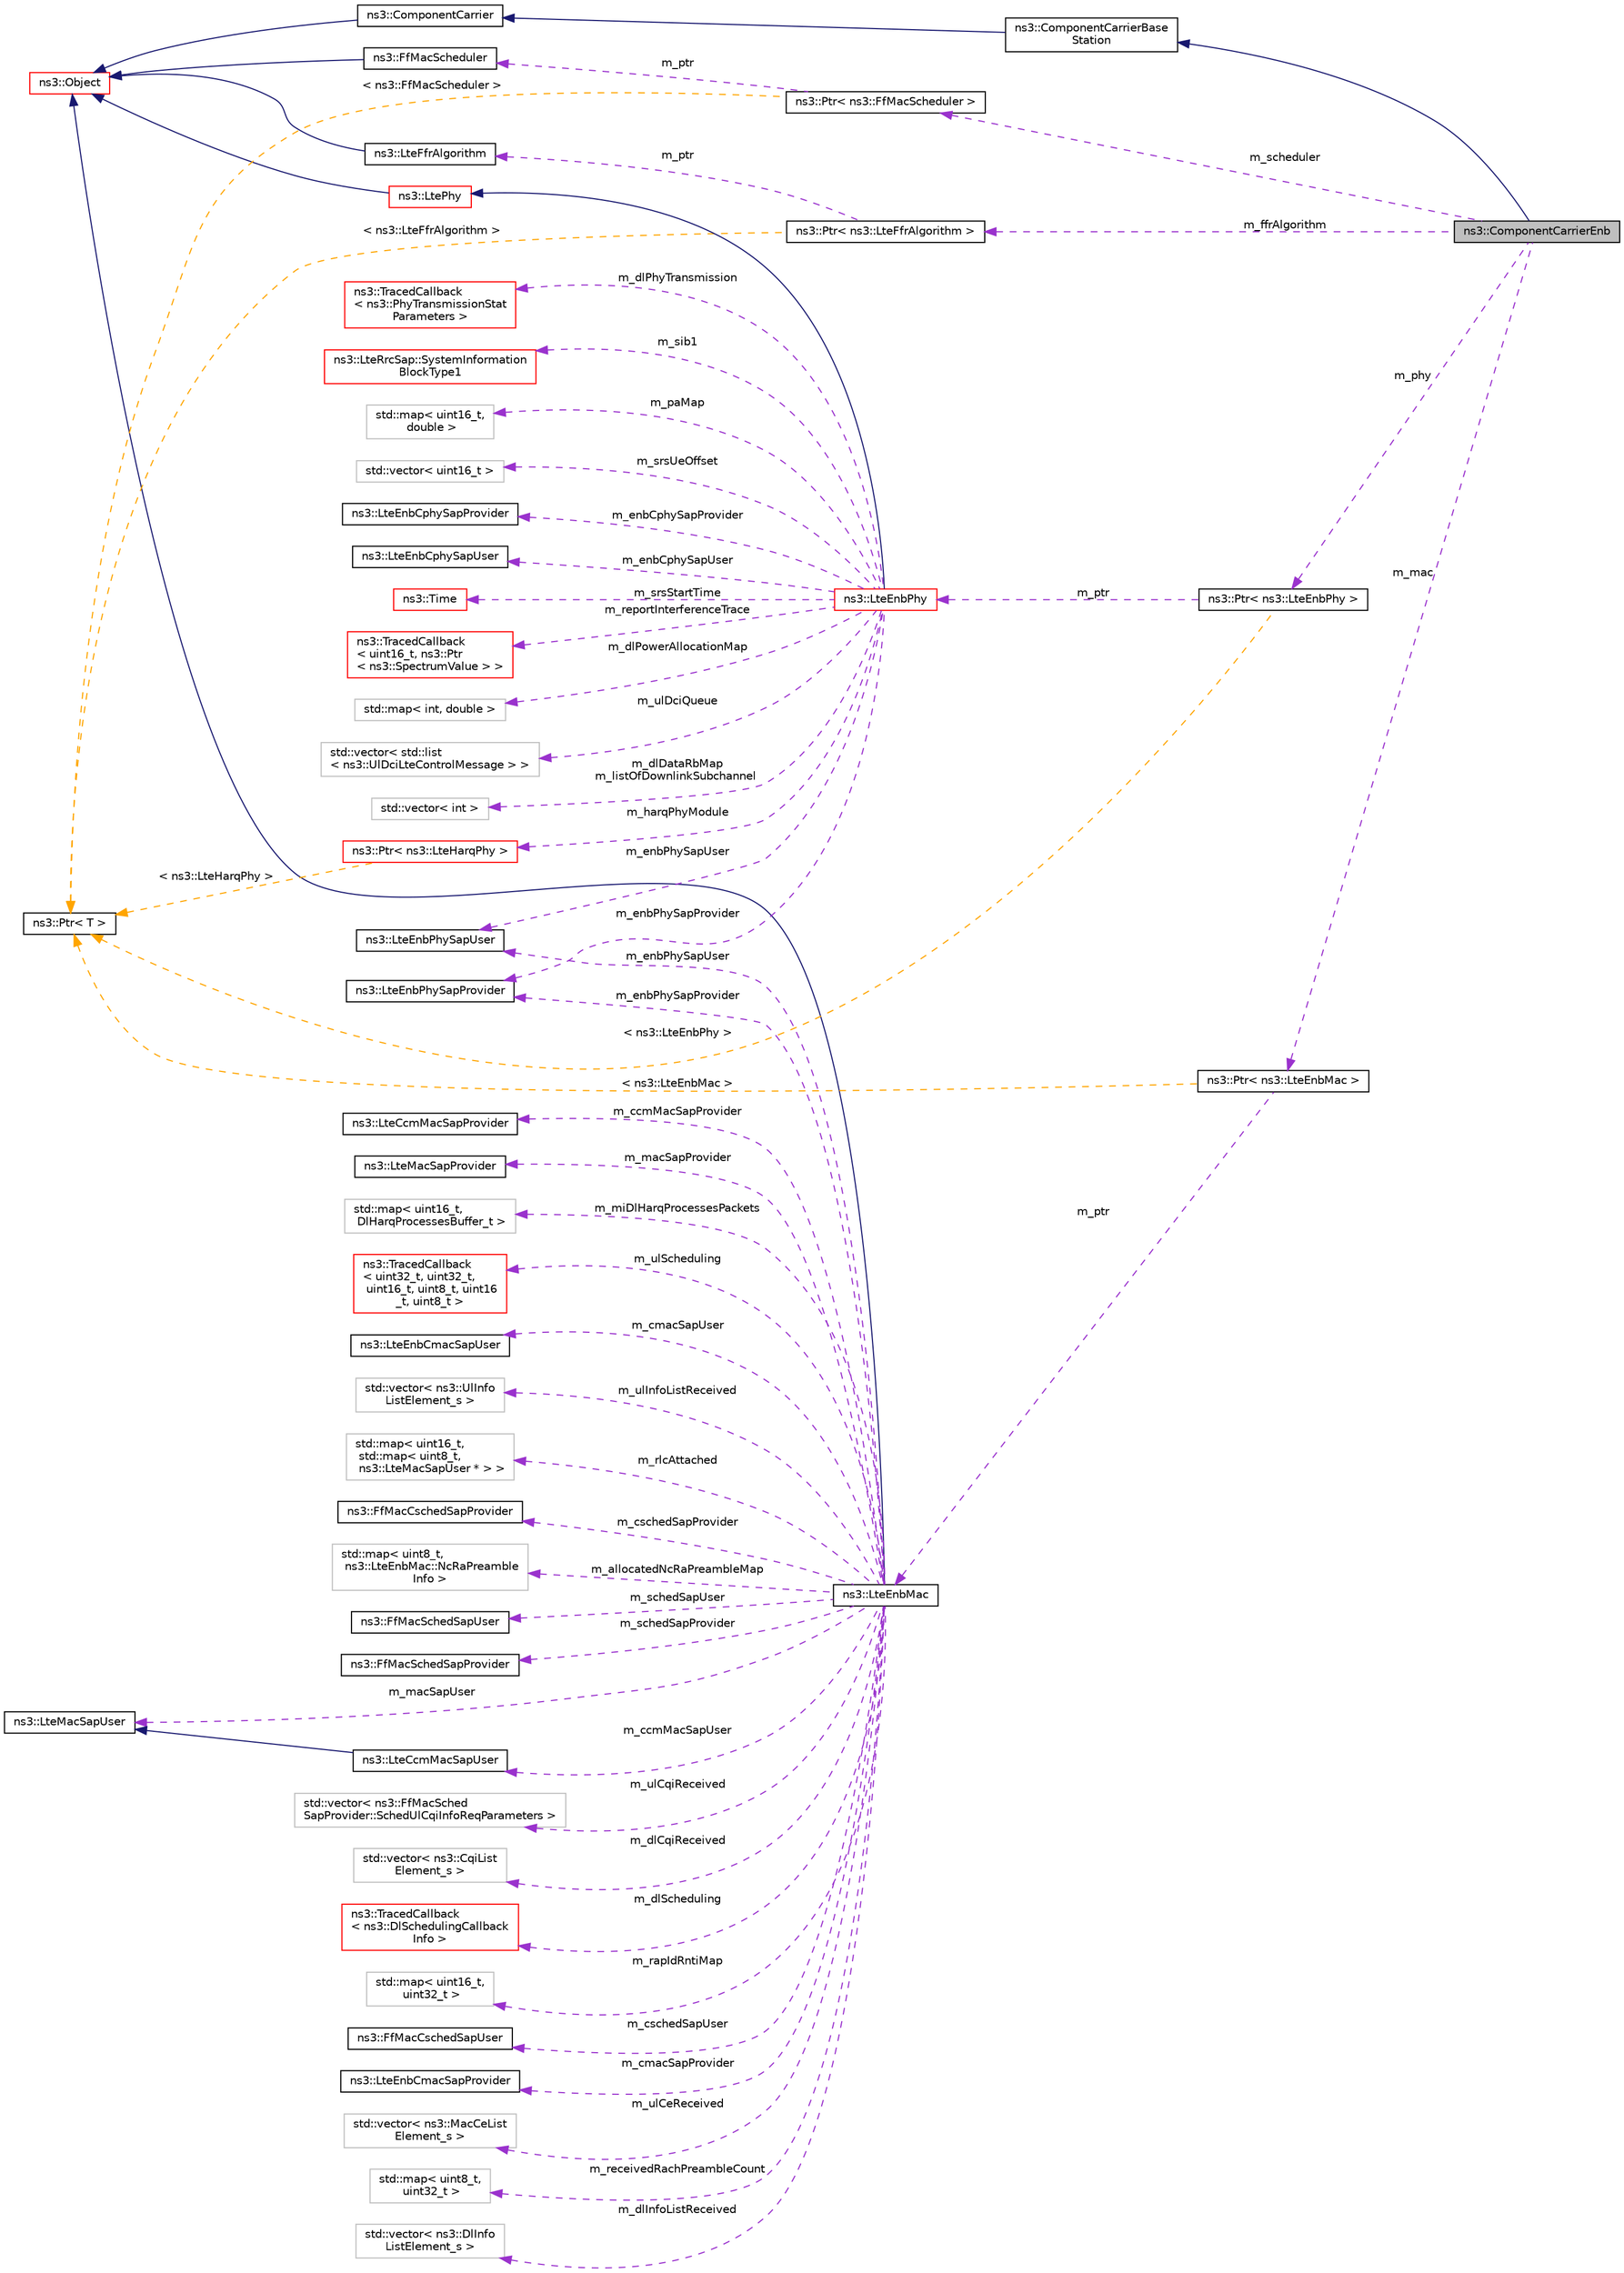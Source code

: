 digraph "ns3::ComponentCarrierEnb"
{
 // LATEX_PDF_SIZE
  edge [fontname="Helvetica",fontsize="10",labelfontname="Helvetica",labelfontsize="10"];
  node [fontname="Helvetica",fontsize="10",shape=record];
  rankdir="LR";
  Node1 [label="ns3::ComponentCarrierEnb",height=0.2,width=0.4,color="black", fillcolor="grey75", style="filled", fontcolor="black",tooltip="Defines a single carrier for enb, and contains pointers to LteEnbPhy, LteEnbMac, LteFfrAlgorithm,..."];
  Node2 -> Node1 [dir="back",color="midnightblue",fontsize="10",style="solid",fontname="Helvetica"];
  Node2 [label="ns3::ComponentCarrierBase\lStation",height=0.2,width=0.4,color="black", fillcolor="white", style="filled",URL="$classns3_1_1_component_carrier_base_station.html",tooltip="Defines a Base station, that is a ComponentCarrier but with a cell Id."];
  Node3 -> Node2 [dir="back",color="midnightblue",fontsize="10",style="solid",fontname="Helvetica"];
  Node3 [label="ns3::ComponentCarrier",height=0.2,width=0.4,color="black", fillcolor="white", style="filled",URL="$classns3_1_1_component_carrier.html",tooltip="ComponentCarrier Object, it defines a single Carrier This is the parent class for both ComponentCarri..."];
  Node4 -> Node3 [dir="back",color="midnightblue",fontsize="10",style="solid",fontname="Helvetica"];
  Node4 [label="ns3::Object",height=0.2,width=0.4,color="red", fillcolor="white", style="filled",URL="$classns3_1_1_object.html",tooltip="A base class which provides memory management and object aggregation."];
  Node11 -> Node1 [dir="back",color="darkorchid3",fontsize="10",style="dashed",label=" m_ffrAlgorithm" ,fontname="Helvetica"];
  Node11 [label="ns3::Ptr\< ns3::LteFfrAlgorithm \>",height=0.2,width=0.4,color="black", fillcolor="white", style="filled",URL="$classns3_1_1_ptr.html",tooltip=" "];
  Node12 -> Node11 [dir="back",color="darkorchid3",fontsize="10",style="dashed",label=" m_ptr" ,fontname="Helvetica"];
  Node12 [label="ns3::LteFfrAlgorithm",height=0.2,width=0.4,color="black", fillcolor="white", style="filled",URL="$classns3_1_1_lte_ffr_algorithm.html",tooltip="The abstract base class of a Frequency Reuse algorithm."];
  Node4 -> Node12 [dir="back",color="midnightblue",fontsize="10",style="solid",fontname="Helvetica"];
  Node13 -> Node11 [dir="back",color="orange",fontsize="10",style="dashed",label=" \< ns3::LteFfrAlgorithm \>" ,fontname="Helvetica"];
  Node13 [label="ns3::Ptr\< T \>",height=0.2,width=0.4,color="black", fillcolor="white", style="filled",URL="$classns3_1_1_ptr.html",tooltip="Smart pointer class similar to boost::intrusive_ptr."];
  Node14 -> Node1 [dir="back",color="darkorchid3",fontsize="10",style="dashed",label=" m_mac" ,fontname="Helvetica"];
  Node14 [label="ns3::Ptr\< ns3::LteEnbMac \>",height=0.2,width=0.4,color="black", fillcolor="white", style="filled",URL="$classns3_1_1_ptr.html",tooltip=" "];
  Node15 -> Node14 [dir="back",color="darkorchid3",fontsize="10",style="dashed",label=" m_ptr" ,fontname="Helvetica"];
  Node15 [label="ns3::LteEnbMac",height=0.2,width=0.4,color="black", fillcolor="white", style="filled",URL="$classns3_1_1_lte_enb_mac.html",tooltip="This class implements the MAC layer of the eNodeB device."];
  Node4 -> Node15 [dir="back",color="midnightblue",fontsize="10",style="solid",fontname="Helvetica"];
  Node16 -> Node15 [dir="back",color="darkorchid3",fontsize="10",style="dashed",label=" m_schedSapUser" ,fontname="Helvetica"];
  Node16 [label="ns3::FfMacSchedSapUser",height=0.2,width=0.4,color="black", fillcolor="white", style="filled",URL="$classns3_1_1_ff_mac_sched_sap_user.html",tooltip="FfMacSchedSapUser class."];
  Node17 -> Node15 [dir="back",color="darkorchid3",fontsize="10",style="dashed",label=" m_schedSapProvider" ,fontname="Helvetica"];
  Node17 [label="ns3::FfMacSchedSapProvider",height=0.2,width=0.4,color="black", fillcolor="white", style="filled",URL="$classns3_1_1_ff_mac_sched_sap_provider.html",tooltip="Provides the SCHED SAP."];
  Node18 -> Node15 [dir="back",color="darkorchid3",fontsize="10",style="dashed",label=" m_ccmMacSapUser" ,fontname="Helvetica"];
  Node18 [label="ns3::LteCcmMacSapUser",height=0.2,width=0.4,color="black", fillcolor="white", style="filled",URL="$classns3_1_1_lte_ccm_mac_sap_user.html",tooltip="Service Access Point (SAP) offered by MAC to the component carrier manager (CCM)."];
  Node19 -> Node18 [dir="back",color="midnightblue",fontsize="10",style="solid",fontname="Helvetica"];
  Node19 [label="ns3::LteMacSapUser",height=0.2,width=0.4,color="black", fillcolor="white", style="filled",URL="$classns3_1_1_lte_mac_sap_user.html",tooltip="Service Access Point (SAP) offered by the MAC to the RLC See Femto Forum MAC Scheduler Interface Spec..."];
  Node20 -> Node15 [dir="back",color="darkorchid3",fontsize="10",style="dashed",label=" m_enbPhySapUser" ,fontname="Helvetica"];
  Node20 [label="ns3::LteEnbPhySapUser",height=0.2,width=0.4,color="black", fillcolor="white", style="filled",URL="$classns3_1_1_lte_enb_phy_sap_user.html",tooltip="Service Access Point (SAP) offered by the eNB-PHY to the eNB-MAC."];
  Node21 -> Node15 [dir="back",color="darkorchid3",fontsize="10",style="dashed",label=" m_cmacSapUser" ,fontname="Helvetica"];
  Node21 [label="ns3::LteEnbCmacSapUser",height=0.2,width=0.4,color="black", fillcolor="white", style="filled",URL="$classns3_1_1_lte_enb_cmac_sap_user.html",tooltip="Service Access Point (SAP) offered by the MAC to the RRC See Femto Forum MAC Scheduler Interface Spec..."];
  Node22 -> Node15 [dir="back",color="darkorchid3",fontsize="10",style="dashed",label=" m_ulInfoListReceived" ,fontname="Helvetica"];
  Node22 [label="std::vector\< ns3::UlInfo\lListElement_s \>",height=0.2,width=0.4,color="grey75", fillcolor="white", style="filled",tooltip=" "];
  Node27 -> Node15 [dir="back",color="darkorchid3",fontsize="10",style="dashed",label=" m_rlcAttached" ,fontname="Helvetica"];
  Node27 [label="std::map\< uint16_t,\l std::map\< uint8_t,\l ns3::LteMacSapUser * \> \>",height=0.2,width=0.4,color="grey75", fillcolor="white", style="filled",tooltip=" "];
  Node30 -> Node15 [dir="back",color="darkorchid3",fontsize="10",style="dashed",label=" m_cschedSapProvider" ,fontname="Helvetica"];
  Node30 [label="ns3::FfMacCschedSapProvider",height=0.2,width=0.4,color="black", fillcolor="white", style="filled",URL="$classns3_1_1_ff_mac_csched_sap_provider.html",tooltip="Provides the CSCHED SAP."];
  Node31 -> Node15 [dir="back",color="darkorchid3",fontsize="10",style="dashed",label=" m_allocatedNcRaPreambleMap" ,fontname="Helvetica"];
  Node31 [label="std::map\< uint8_t,\l ns3::LteEnbMac::NcRaPreamble\lInfo \>",height=0.2,width=0.4,color="grey75", fillcolor="white", style="filled",tooltip=" "];
  Node35 -> Node15 [dir="back",color="darkorchid3",fontsize="10",style="dashed",label=" m_ulCqiReceived" ,fontname="Helvetica"];
  Node35 [label="std::vector\< ns3::FfMacSched\lSapProvider::SchedUlCqiInfoReqParameters \>",height=0.2,width=0.4,color="grey75", fillcolor="white", style="filled",tooltip=" "];
  Node43 -> Node15 [dir="back",color="darkorchid3",fontsize="10",style="dashed",label=" m_dlCqiReceived" ,fontname="Helvetica"];
  Node43 [label="std::vector\< ns3::CqiList\lElement_s \>",height=0.2,width=0.4,color="grey75", fillcolor="white", style="filled",tooltip=" "];
  Node51 -> Node15 [dir="back",color="darkorchid3",fontsize="10",style="dashed",label=" m_dlScheduling" ,fontname="Helvetica"];
  Node51 [label="ns3::TracedCallback\l\< ns3::DlSchedulingCallback\lInfo \>",height=0.2,width=0.4,color="red", fillcolor="white", style="filled",URL="$classns3_1_1_traced_callback.html",tooltip=" "];
  Node19 -> Node15 [dir="back",color="darkorchid3",fontsize="10",style="dashed",label=" m_macSapUser" ,fontname="Helvetica"];
  Node61 -> Node15 [dir="back",color="darkorchid3",fontsize="10",style="dashed",label=" m_rapIdRntiMap" ,fontname="Helvetica"];
  Node61 [label="std::map\< uint16_t,\l uint32_t \>",height=0.2,width=0.4,color="grey75", fillcolor="white", style="filled",tooltip=" "];
  Node62 -> Node15 [dir="back",color="darkorchid3",fontsize="10",style="dashed",label=" m_cschedSapUser" ,fontname="Helvetica"];
  Node62 [label="ns3::FfMacCschedSapUser",height=0.2,width=0.4,color="black", fillcolor="white", style="filled",URL="$classns3_1_1_ff_mac_csched_sap_user.html",tooltip="FfMacCschedSapUser class."];
  Node63 -> Node15 [dir="back",color="darkorchid3",fontsize="10",style="dashed",label=" m_cmacSapProvider" ,fontname="Helvetica"];
  Node63 [label="ns3::LteEnbCmacSapProvider",height=0.2,width=0.4,color="black", fillcolor="white", style="filled",URL="$classns3_1_1_lte_enb_cmac_sap_provider.html",tooltip="Service Access Point (SAP) offered by the eNB MAC to the eNB RRC See Femto Forum MAC Scheduler Interf..."];
  Node64 -> Node15 [dir="back",color="darkorchid3",fontsize="10",style="dashed",label=" m_ulCeReceived" ,fontname="Helvetica"];
  Node64 [label="std::vector\< ns3::MacCeList\lElement_s \>",height=0.2,width=0.4,color="grey75", fillcolor="white", style="filled",tooltip=" "];
  Node67 -> Node15 [dir="back",color="darkorchid3",fontsize="10",style="dashed",label=" m_receivedRachPreambleCount" ,fontname="Helvetica"];
  Node67 [label="std::map\< uint8_t,\l uint32_t \>",height=0.2,width=0.4,color="grey75", fillcolor="white", style="filled",tooltip=" "];
  Node68 -> Node15 [dir="back",color="darkorchid3",fontsize="10",style="dashed",label=" m_dlInfoListReceived" ,fontname="Helvetica"];
  Node68 [label="std::vector\< ns3::DlInfo\lListElement_s \>",height=0.2,width=0.4,color="grey75", fillcolor="white", style="filled",tooltip=" "];
  Node71 -> Node15 [dir="back",color="darkorchid3",fontsize="10",style="dashed",label=" m_ccmMacSapProvider" ,fontname="Helvetica"];
  Node71 [label="ns3::LteCcmMacSapProvider",height=0.2,width=0.4,color="black", fillcolor="white", style="filled",URL="$classns3_1_1_lte_ccm_mac_sap_provider.html",tooltip="Service Access Point (SAP) offered by the component carrier manager (CCM) by MAC to CCM."];
  Node72 -> Node15 [dir="back",color="darkorchid3",fontsize="10",style="dashed",label=" m_macSapProvider" ,fontname="Helvetica"];
  Node72 [label="ns3::LteMacSapProvider",height=0.2,width=0.4,color="black", fillcolor="white", style="filled",URL="$classns3_1_1_lte_mac_sap_provider.html",tooltip="Service Access Point (SAP) offered by the MAC to the RLC See Femto Forum MAC Scheduler Interface Spec..."];
  Node73 -> Node15 [dir="back",color="darkorchid3",fontsize="10",style="dashed",label=" m_miDlHarqProcessesPackets" ,fontname="Helvetica"];
  Node73 [label="std::map\< uint16_t,\l DlHarqProcessesBuffer_t \>",height=0.2,width=0.4,color="grey75", fillcolor="white", style="filled",tooltip=" "];
  Node74 -> Node15 [dir="back",color="darkorchid3",fontsize="10",style="dashed",label=" m_ulScheduling" ,fontname="Helvetica"];
  Node74 [label="ns3::TracedCallback\l\< uint32_t, uint32_t,\l uint16_t, uint8_t, uint16\l_t, uint8_t \>",height=0.2,width=0.4,color="red", fillcolor="white", style="filled",URL="$classns3_1_1_traced_callback.html",tooltip=" "];
  Node75 -> Node15 [dir="back",color="darkorchid3",fontsize="10",style="dashed",label=" m_enbPhySapProvider" ,fontname="Helvetica"];
  Node75 [label="ns3::LteEnbPhySapProvider",height=0.2,width=0.4,color="black", fillcolor="white", style="filled",URL="$classns3_1_1_lte_enb_phy_sap_provider.html",tooltip="Service Access Point (SAP) offered by the eNB-PHY to the eNB-MAC."];
  Node13 -> Node14 [dir="back",color="orange",fontsize="10",style="dashed",label=" \< ns3::LteEnbMac \>" ,fontname="Helvetica"];
  Node76 -> Node1 [dir="back",color="darkorchid3",fontsize="10",style="dashed",label=" m_scheduler" ,fontname="Helvetica"];
  Node76 [label="ns3::Ptr\< ns3::FfMacScheduler \>",height=0.2,width=0.4,color="black", fillcolor="white", style="filled",URL="$classns3_1_1_ptr.html",tooltip=" "];
  Node77 -> Node76 [dir="back",color="darkorchid3",fontsize="10",style="dashed",label=" m_ptr" ,fontname="Helvetica"];
  Node77 [label="ns3::FfMacScheduler",height=0.2,width=0.4,color="black", fillcolor="white", style="filled",URL="$classns3_1_1_ff_mac_scheduler.html",tooltip="This abstract base class identifies the interface by means of which the helper object can plug on the..."];
  Node4 -> Node77 [dir="back",color="midnightblue",fontsize="10",style="solid",fontname="Helvetica"];
  Node13 -> Node76 [dir="back",color="orange",fontsize="10",style="dashed",label=" \< ns3::FfMacScheduler \>" ,fontname="Helvetica"];
  Node78 -> Node1 [dir="back",color="darkorchid3",fontsize="10",style="dashed",label=" m_phy" ,fontname="Helvetica"];
  Node78 [label="ns3::Ptr\< ns3::LteEnbPhy \>",height=0.2,width=0.4,color="black", fillcolor="white", style="filled",URL="$classns3_1_1_ptr.html",tooltip=" "];
  Node79 -> Node78 [dir="back",color="darkorchid3",fontsize="10",style="dashed",label=" m_ptr" ,fontname="Helvetica"];
  Node79 [label="ns3::LteEnbPhy",height=0.2,width=0.4,color="red", fillcolor="white", style="filled",URL="$classns3_1_1_lte_enb_phy.html",tooltip="LteEnbPhy models the physical layer for the eNodeB."];
  Node80 -> Node79 [dir="back",color="midnightblue",fontsize="10",style="solid",fontname="Helvetica"];
  Node80 [label="ns3::LtePhy",height=0.2,width=0.4,color="red", fillcolor="white", style="filled",URL="$classns3_1_1_lte_phy.html",tooltip="The LtePhy models the physical layer of LTE."];
  Node4 -> Node80 [dir="back",color="midnightblue",fontsize="10",style="solid",fontname="Helvetica"];
  Node24 -> Node79 [dir="back",color="darkorchid3",fontsize="10",style="dashed",label=" m_srsUeOffset" ,fontname="Helvetica"];
  Node24 [label="std::vector\< uint16_t \>",height=0.2,width=0.4,color="grey75", fillcolor="white", style="filled",tooltip=" "];
  Node197 -> Node79 [dir="back",color="darkorchid3",fontsize="10",style="dashed",label=" m_enbCphySapProvider" ,fontname="Helvetica"];
  Node197 [label="ns3::LteEnbCphySapProvider",height=0.2,width=0.4,color="black", fillcolor="white", style="filled",URL="$classns3_1_1_lte_enb_cphy_sap_provider.html",tooltip="Service Access Point (SAP) offered by the UE PHY to the UE RRC for control purposes."];
  Node20 -> Node79 [dir="back",color="darkorchid3",fontsize="10",style="dashed",label=" m_enbPhySapUser" ,fontname="Helvetica"];
  Node198 -> Node79 [dir="back",color="darkorchid3",fontsize="10",style="dashed",label=" m_enbCphySapUser" ,fontname="Helvetica"];
  Node198 [label="ns3::LteEnbCphySapUser",height=0.2,width=0.4,color="black", fillcolor="white", style="filled",URL="$classns3_1_1_lte_enb_cphy_sap_user.html",tooltip="Service Access Point (SAP) offered by the UE PHY to the UE RRC for control purposes."];
  Node33 -> Node79 [dir="back",color="darkorchid3",fontsize="10",style="dashed",label=" m_srsStartTime" ,fontname="Helvetica"];
  Node33 [label="ns3::Time",height=0.2,width=0.4,color="red", fillcolor="white", style="filled",URL="$classns3_1_1_time.html",tooltip="Simulation virtual time values and global simulation resolution."];
  Node199 -> Node79 [dir="back",color="darkorchid3",fontsize="10",style="dashed",label=" m_reportInterferenceTrace" ,fontname="Helvetica"];
  Node199 [label="ns3::TracedCallback\l\< uint16_t, ns3::Ptr\l\< ns3::SpectrumValue \> \>",height=0.2,width=0.4,color="red", fillcolor="white", style="filled",URL="$classns3_1_1_traced_callback.html",tooltip=" "];
  Node200 -> Node79 [dir="back",color="darkorchid3",fontsize="10",style="dashed",label=" m_dlPowerAllocationMap" ,fontname="Helvetica"];
  Node200 [label="std::map\< int, double \>",height=0.2,width=0.4,color="grey75", fillcolor="white", style="filled",tooltip=" "];
  Node201 -> Node79 [dir="back",color="darkorchid3",fontsize="10",style="dashed",label=" m_ulDciQueue" ,fontname="Helvetica"];
  Node201 [label="std::vector\< std::list\l\< ns3::UlDciLteControlMessage \> \>",height=0.2,width=0.4,color="grey75", fillcolor="white", style="filled",tooltip=" "];
  Node103 -> Node79 [dir="back",color="darkorchid3",fontsize="10",style="dashed",label=" m_dlDataRbMap\nm_listOfDownlinkSubchannel" ,fontname="Helvetica"];
  Node103 [label="std::vector\< int \>",height=0.2,width=0.4,color="grey75", fillcolor="white", style="filled",tooltip=" "];
  Node205 -> Node79 [dir="back",color="darkorchid3",fontsize="10",style="dashed",label=" m_dlPhyTransmission" ,fontname="Helvetica"];
  Node205 [label="ns3::TracedCallback\l\< ns3::PhyTransmissionStat\lParameters \>",height=0.2,width=0.4,color="red", fillcolor="white", style="filled",URL="$classns3_1_1_traced_callback.html",tooltip=" "];
  Node162 -> Node79 [dir="back",color="darkorchid3",fontsize="10",style="dashed",label=" m_harqPhyModule" ,fontname="Helvetica"];
  Node162 [label="ns3::Ptr\< ns3::LteHarqPhy \>",height=0.2,width=0.4,color="red", fillcolor="white", style="filled",URL="$classns3_1_1_ptr.html",tooltip=" "];
  Node13 -> Node162 [dir="back",color="orange",fontsize="10",style="dashed",label=" \< ns3::LteHarqPhy \>" ,fontname="Helvetica"];
  Node206 -> Node79 [dir="back",color="darkorchid3",fontsize="10",style="dashed",label=" m_sib1" ,fontname="Helvetica"];
  Node206 [label="ns3::LteRrcSap::SystemInformation\lBlockType1",height=0.2,width=0.4,color="red", fillcolor="white", style="filled",URL="$structns3_1_1_lte_rrc_sap_1_1_system_information_block_type1.html",tooltip="SystemInformationBlockType1 structure."];
  Node210 -> Node79 [dir="back",color="darkorchid3",fontsize="10",style="dashed",label=" m_paMap" ,fontname="Helvetica"];
  Node210 [label="std::map\< uint16_t,\l double \>",height=0.2,width=0.4,color="grey75", fillcolor="white", style="filled",tooltip=" "];
  Node75 -> Node79 [dir="back",color="darkorchid3",fontsize="10",style="dashed",label=" m_enbPhySapProvider" ,fontname="Helvetica"];
  Node13 -> Node78 [dir="back",color="orange",fontsize="10",style="dashed",label=" \< ns3::LteEnbPhy \>" ,fontname="Helvetica"];
}
